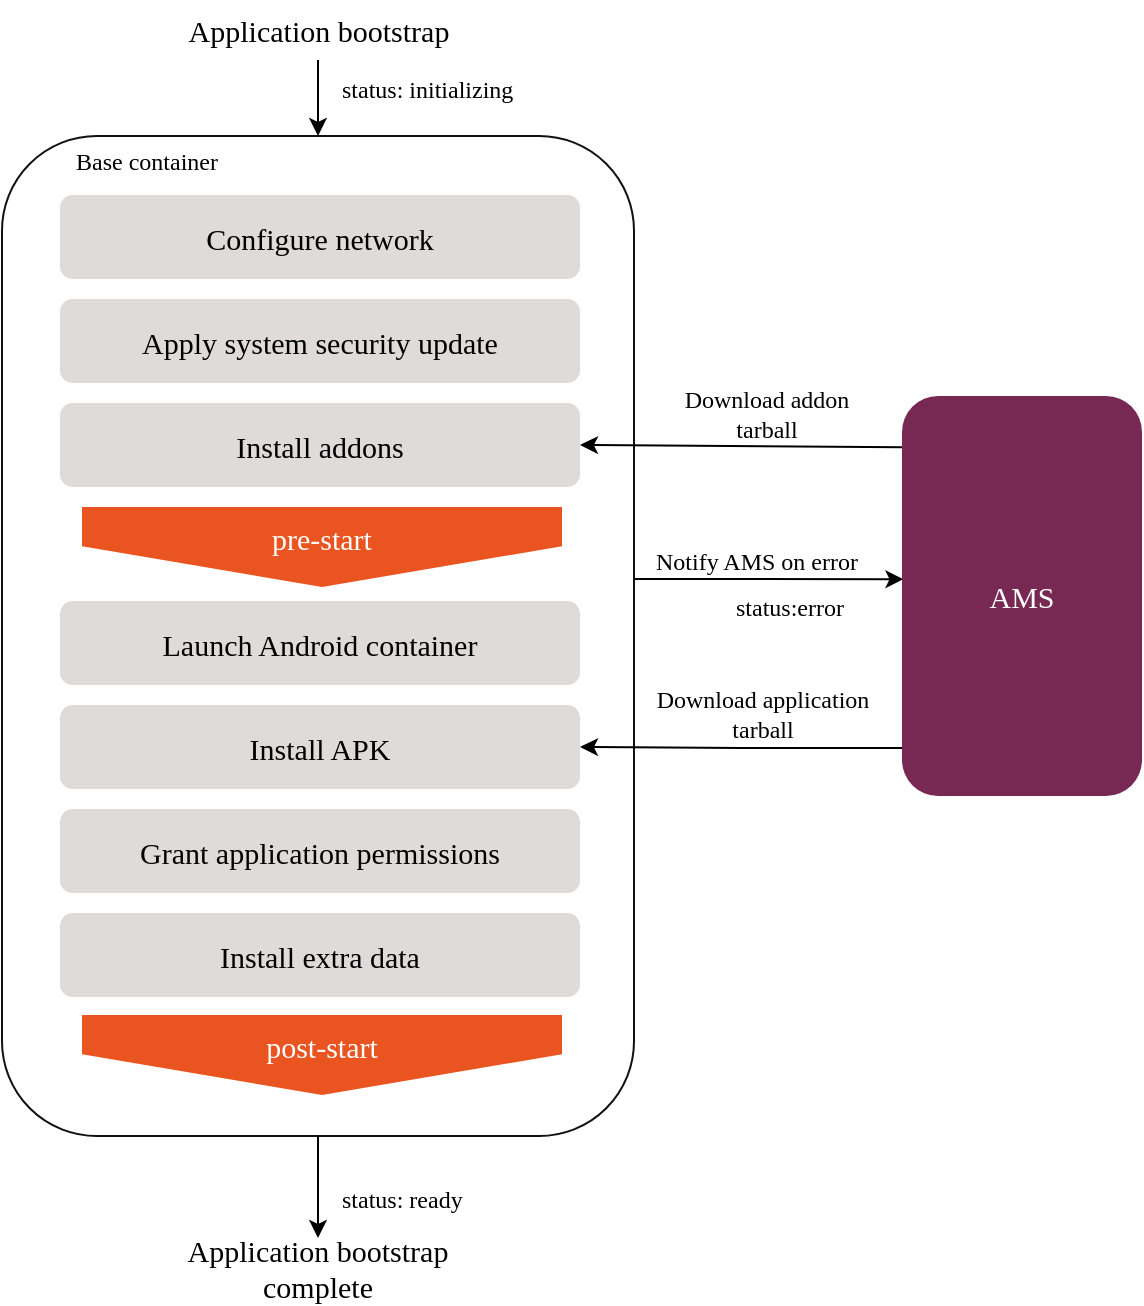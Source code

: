 <mxfile version="15.4.0" type="device"><diagram id="84apXHV3SAgt_dWwixNq" name="Page-1"><mxGraphModel dx="1185" dy="740" grid="1" gridSize="10" guides="1" tooltips="1" connect="1" arrows="1" fold="1" page="1" pageScale="1" pageWidth="850" pageHeight="1100" math="0" shadow="0"><root><mxCell id="0"/><mxCell id="1" parent="0"/><mxCell id="Lusuuod4PaMIm5h35ECK-1" value="" style="edgeStyle=orthogonalEdgeStyle;rounded=0;orthogonalLoop=1;jettySize=auto;html=1;fontFamily=ubuntu;fontSource=https%3A%2F%2Ffonts.googleapis.com%2Fcss%3Ffamily%3Dubuntu;fontSize=15;verticalAlign=bottom;startArrow=none;startFill=0;" parent="1" source="Lusuuod4PaMIm5h35ECK-12" target="Lusuuod4PaMIm5h35ECK-5" edge="1"><mxGeometry relative="1" as="geometry"/></mxCell><mxCell id="Lusuuod4PaMIm5h35ECK-2" style="edgeStyle=none;rounded=0;orthogonalLoop=1;jettySize=auto;html=1;fontFamily=ubuntu;fontSource=https%3A%2F%2Ffonts.googleapis.com%2Fcss%3Ffamily%3Dubuntu;fontSize=12;startArrow=none;startFill=0;verticalAlign=bottom;entryX=0.006;entryY=0.458;entryDx=0;entryDy=0;entryPerimeter=0;exitX=0.981;exitY=0.443;exitDx=0;exitDy=0;exitPerimeter=0;" parent="1" source="Lusuuod4PaMIm5h35ECK-5" target="Lusuuod4PaMIm5h35ECK-19" edge="1"><mxGeometry relative="1" as="geometry"><mxPoint x="380" y="344" as="sourcePoint"/></mxGeometry></mxCell><mxCell id="Lusuuod4PaMIm5h35ECK-3" value="Notify AMS on error" style="edgeLabel;html=1;align=center;verticalAlign=bottom;resizable=0;points=[];fontSize=12;fontFamily=ubuntu;labelPosition=center;verticalLabelPosition=top;" parent="Lusuuod4PaMIm5h35ECK-2" vertex="1" connectable="0"><mxGeometry x="-0.307" relative="1" as="geometry"><mxPoint x="18" as="offset"/></mxGeometry></mxCell><mxCell id="Lusuuod4PaMIm5h35ECK-4" value="status:error" style="edgeLabel;html=1;align=left;verticalAlign=top;resizable=0;points=[];fontSize=12;fontFamily=ubuntu;labelPosition=right;verticalLabelPosition=bottom;" parent="Lusuuod4PaMIm5h35ECK-2" vertex="1" connectable="0"><mxGeometry x="-0.212" relative="1" as="geometry"><mxPoint as="offset"/></mxGeometry></mxCell><mxCell id="Lusuuod4PaMIm5h35ECK-5" value="" style="rounded=1;whiteSpace=wrap;html=1;fillColor=#FFFFFF;strokeColor=#111111;" parent="1" vertex="1"><mxGeometry x="70" y="110" width="316" height="500" as="geometry"/></mxCell><mxCell id="Lusuuod4PaMIm5h35ECK-8" value="&lt;font face=&quot;ubuntu&quot; data-font-src=&quot;https://fonts.googleapis.com/css?family=ubuntu&quot; style=&quot;font-size: 15px&quot;&gt;Install addons&lt;/font&gt;" style="rounded=1;whiteSpace=wrap;html=1;strokeColor=none;fillColor=#DEDBD8;" parent="1" vertex="1"><mxGeometry x="99" y="243.5" width="260" height="42" as="geometry"/></mxCell><mxCell id="Lusuuod4PaMIm5h35ECK-7" value="&lt;font face=&quot;ubuntu&quot; data-font-src=&quot;https://fonts.googleapis.com/css?family=ubuntu&quot; style=&quot;font-size: 15px&quot;&gt;Configure network&lt;/font&gt;" style="rounded=1;whiteSpace=wrap;html=1;strokeColor=none;fillColor=#DEDBD8;" parent="1" vertex="1"><mxGeometry x="99" y="139.5" width="260" height="42" as="geometry"/></mxCell><mxCell id="Lusuuod4PaMIm5h35ECK-9" value="&lt;span&gt;pre-start&lt;/span&gt;" style="shape=offPageConnector;whiteSpace=wrap;html=1;fillColor=#E95420;fontSize=15;fontColor=#FFFFFF;size=0.509;verticalAlign=top;strokeColor=none;fontFamily=ubuntu;fontSource=https%3A%2F%2Ffonts.googleapis.com%2Fcss%3Ffamily%3Dubuntu;" parent="1" vertex="1"><mxGeometry x="110" y="295.5" width="240" height="40" as="geometry"/></mxCell><mxCell id="Lusuuod4PaMIm5h35ECK-11" value="&lt;span&gt;post-start&lt;/span&gt;" style="shape=offPageConnector;whiteSpace=wrap;html=1;fillColor=#E95420;fontSize=15;fontColor=#FFFFFF;size=0.509;verticalAlign=top;strokeColor=none;fontFamily=ubuntu;fontSource=https%3A%2F%2Ffonts.googleapis.com%2Fcss%3Ffamily%3Dubuntu;" parent="1" vertex="1"><mxGeometry x="110" y="549.5" width="240" height="40" as="geometry"/></mxCell><mxCell id="Lusuuod4PaMIm5h35ECK-12" value="&lt;font data-font-src=&quot;https://fonts.googleapis.com/css?family=ubuntu&quot; style=&quot;font-size: 15px&quot;&gt;Application bootstrap&lt;/font&gt;" style="text;html=1;strokeColor=none;fillColor=none;align=center;verticalAlign=middle;whiteSpace=wrap;rounded=0;fontFamily=ubuntu;fontSource=https%3A%2F%2Ffonts.googleapis.com%2Fcss%3Ffamily%3Dubuntu;fontSize=15;" parent="1" vertex="1"><mxGeometry x="149.5" y="42" width="157" height="30" as="geometry"/></mxCell><mxCell id="Lusuuod4PaMIm5h35ECK-13" style="edgeStyle=orthogonalEdgeStyle;rounded=0;orthogonalLoop=1;jettySize=auto;html=1;exitX=0.5;exitY=1;exitDx=0;exitDy=0;entryX=0.5;entryY=0;entryDx=0;entryDy=0;fontFamily=ubuntu;fontSource=https%3A%2F%2Ffonts.googleapis.com%2Fcss%3Ffamily%3Dubuntu;fontSize=15;verticalAlign=bottom;" parent="1" source="Lusuuod4PaMIm5h35ECK-5" target="Lusuuod4PaMIm5h35ECK-14" edge="1"><mxGeometry relative="1" as="geometry"><mxPoint x="228" y="613.75" as="sourcePoint"/></mxGeometry></mxCell><mxCell id="Lusuuod4PaMIm5h35ECK-14" value="&lt;font data-font-src=&quot;https://fonts.googleapis.com/css?family=ubuntu&quot; style=&quot;font-size: 15px&quot;&gt;Application bootstrap complete&lt;/font&gt;" style="text;html=1;strokeColor=none;fillColor=none;align=center;verticalAlign=middle;whiteSpace=wrap;rounded=0;fontFamily=ubuntu;fontSource=https%3A%2F%2Ffonts.googleapis.com%2Fcss%3Ffamily%3Dubuntu;fontSize=15;" parent="1" vertex="1"><mxGeometry x="133" y="661" width="190" height="30" as="geometry"/></mxCell><mxCell id="Lusuuod4PaMIm5h35ECK-15" value="&lt;font style=&quot;font-size: 12px&quot;&gt;status: initializing&lt;/font&gt;" style="text;html=1;resizable=0;autosize=1;align=left;verticalAlign=middle;points=[];fillColor=none;strokeColor=none;rounded=0;fontFamily=ubuntu;fontSource=https%3A%2F%2Ffonts.googleapis.com%2Fcss%3Ffamily%3Dubuntu;fontSize=15;" parent="1" vertex="1"><mxGeometry x="238" y="75" width="110" height="20" as="geometry"/></mxCell><mxCell id="Lusuuod4PaMIm5h35ECK-16" value="&lt;font style=&quot;font-size: 12px&quot;&gt;status: ready&lt;/font&gt;" style="text;html=1;resizable=0;autosize=1;align=left;verticalAlign=middle;points=[];fillColor=none;strokeColor=none;rounded=0;fontFamily=ubuntu;fontSource=https%3A%2F%2Ffonts.googleapis.com%2Fcss%3Ffamily%3Dubuntu;fontSize=15;" parent="1" vertex="1"><mxGeometry x="238" y="630" width="90" height="20" as="geometry"/></mxCell><mxCell id="Lusuuod4PaMIm5h35ECK-17" style="edgeStyle=none;rounded=0;orthogonalLoop=1;jettySize=auto;html=1;exitX=0.003;exitY=0.128;exitDx=0;exitDy=0;entryX=1;entryY=0.5;entryDx=0;entryDy=0;fontFamily=ubuntu;fontSource=https%3A%2F%2Ffonts.googleapis.com%2Fcss%3Ffamily%3Dubuntu;fontSize=15;startArrow=none;startFill=0;verticalAlign=bottom;exitPerimeter=0;" parent="1" source="Lusuuod4PaMIm5h35ECK-19" target="Lusuuod4PaMIm5h35ECK-8" edge="1"><mxGeometry relative="1" as="geometry"><mxPoint x="359" y="264.75" as="targetPoint"/></mxGeometry></mxCell><mxCell id="Lusuuod4PaMIm5h35ECK-18" value="Download addon&lt;br&gt;tarball" style="edgeLabel;html=1;align=center;verticalAlign=bottom;resizable=0;points=[];fontSize=12;fontFamily=ubuntu;labelPosition=center;verticalLabelPosition=top;" parent="Lusuuod4PaMIm5h35ECK-17" vertex="1" connectable="0"><mxGeometry x="-0.273" y="1" relative="1" as="geometry"><mxPoint x="-10" y="-1" as="offset"/></mxGeometry></mxCell><mxCell id="Lusuuod4PaMIm5h35ECK-28" style="edgeStyle=orthogonalEdgeStyle;rounded=0;orthogonalLoop=1;jettySize=auto;html=1;exitX=0;exitY=0.88;exitDx=0;exitDy=0;exitPerimeter=0;" parent="1" source="Lusuuod4PaMIm5h35ECK-19" target="Lusuuod4PaMIm5h35ECK-21" edge="1"><mxGeometry relative="1" as="geometry"/></mxCell><mxCell id="Lusuuod4PaMIm5h35ECK-29" value="&lt;font face=&quot;ubuntu&quot; data-font-src=&quot;https://fonts.googleapis.com/css?family=ubuntu&quot; style=&quot;font-size: 12px&quot;&gt;Download application&lt;br&gt;tarball&lt;/font&gt;" style="edgeLabel;html=1;align=center;verticalAlign=bottom;resizable=0;points=[];labelPosition=center;verticalLabelPosition=top;" parent="Lusuuod4PaMIm5h35ECK-28" vertex="1" connectable="0"><mxGeometry x="0.135" y="-1" relative="1" as="geometry"><mxPoint x="21" y="1" as="offset"/></mxGeometry></mxCell><mxCell id="Lusuuod4PaMIm5h35ECK-19" value="&lt;font color=&quot;#ffffff&quot;&gt;AMS&lt;/font&gt;" style="rounded=1;whiteSpace=wrap;html=1;fontFamily=ubuntu;fontSource=https%3A%2F%2Ffonts.googleapis.com%2Fcss%3Ffamily%3Dubuntu;fontSize=15;fillColor=#772953;gradientColor=none;strokeColor=none;" parent="1" vertex="1"><mxGeometry x="520" y="240" width="120" height="200" as="geometry"/></mxCell><mxCell id="Lusuuod4PaMIm5h35ECK-20" value="Base container" style="text;html=1;strokeColor=none;fillColor=none;align=center;verticalAlign=middle;whiteSpace=wrap;rounded=0;fontFamily=ubuntu;fontSource=https%3A%2F%2Ffonts.googleapis.com%2Fcss%3Ffamily%3Dubuntu;fontSize=12;" parent="1" vertex="1"><mxGeometry x="89" y="108" width="107" height="30" as="geometry"/></mxCell><mxCell id="Lusuuod4PaMIm5h35ECK-21" value="&lt;font face=&quot;ubuntu&quot; data-font-src=&quot;https://fonts.googleapis.com/css?family=ubuntu&quot; style=&quot;font-size: 15px&quot;&gt;Install APK&lt;/font&gt;" style="rounded=1;whiteSpace=wrap;html=1;strokeColor=none;fillColor=#DEDBD8;" parent="1" vertex="1"><mxGeometry x="99" y="394.5" width="260" height="42" as="geometry"/></mxCell><mxCell id="Lusuuod4PaMIm5h35ECK-22" value="&lt;font face=&quot;ubuntu&quot; data-font-src=&quot;https://fonts.googleapis.com/css?family=ubuntu&quot; style=&quot;font-size: 15px&quot;&gt;Launch Android container&lt;/font&gt;" style="rounded=1;whiteSpace=wrap;html=1;strokeColor=none;fillColor=#DEDBD8;" parent="1" vertex="1"><mxGeometry x="99" y="342.5" width="260" height="42" as="geometry"/></mxCell><mxCell id="Lusuuod4PaMIm5h35ECK-23" value="&lt;font face=&quot;ubuntu&quot; data-font-src=&quot;https://fonts.googleapis.com/css?family=ubuntu&quot; style=&quot;font-size: 15px&quot;&gt;Install extra data&lt;/font&gt;" style="rounded=1;whiteSpace=wrap;html=1;strokeColor=none;fillColor=#DEDBD8;" parent="1" vertex="1"><mxGeometry x="99" y="498.5" width="260" height="42" as="geometry"/></mxCell><mxCell id="Lusuuod4PaMIm5h35ECK-24" value="&lt;font face=&quot;ubuntu&quot; data-font-src=&quot;https://fonts.googleapis.com/css?family=ubuntu&quot; style=&quot;font-size: 15px&quot;&gt;Grant application permissions&lt;/font&gt;" style="rounded=1;whiteSpace=wrap;html=1;strokeColor=none;fillColor=#DEDBD8;" parent="1" vertex="1"><mxGeometry x="99" y="446.5" width="260" height="42" as="geometry"/></mxCell><mxCell id="Gg_liIRJKuGyQSums84Z-1" value="&lt;font face=&quot;ubuntu&quot; data-font-src=&quot;https://fonts.googleapis.com/css?family=ubuntu&quot; style=&quot;font-size: 15px&quot;&gt;Apply system security update&lt;/font&gt;" style="rounded=1;whiteSpace=wrap;html=1;strokeColor=none;fillColor=#DEDBD8;" vertex="1" parent="1"><mxGeometry x="99" y="191.5" width="260" height="42" as="geometry"/></mxCell></root></mxGraphModel></diagram></mxfile>